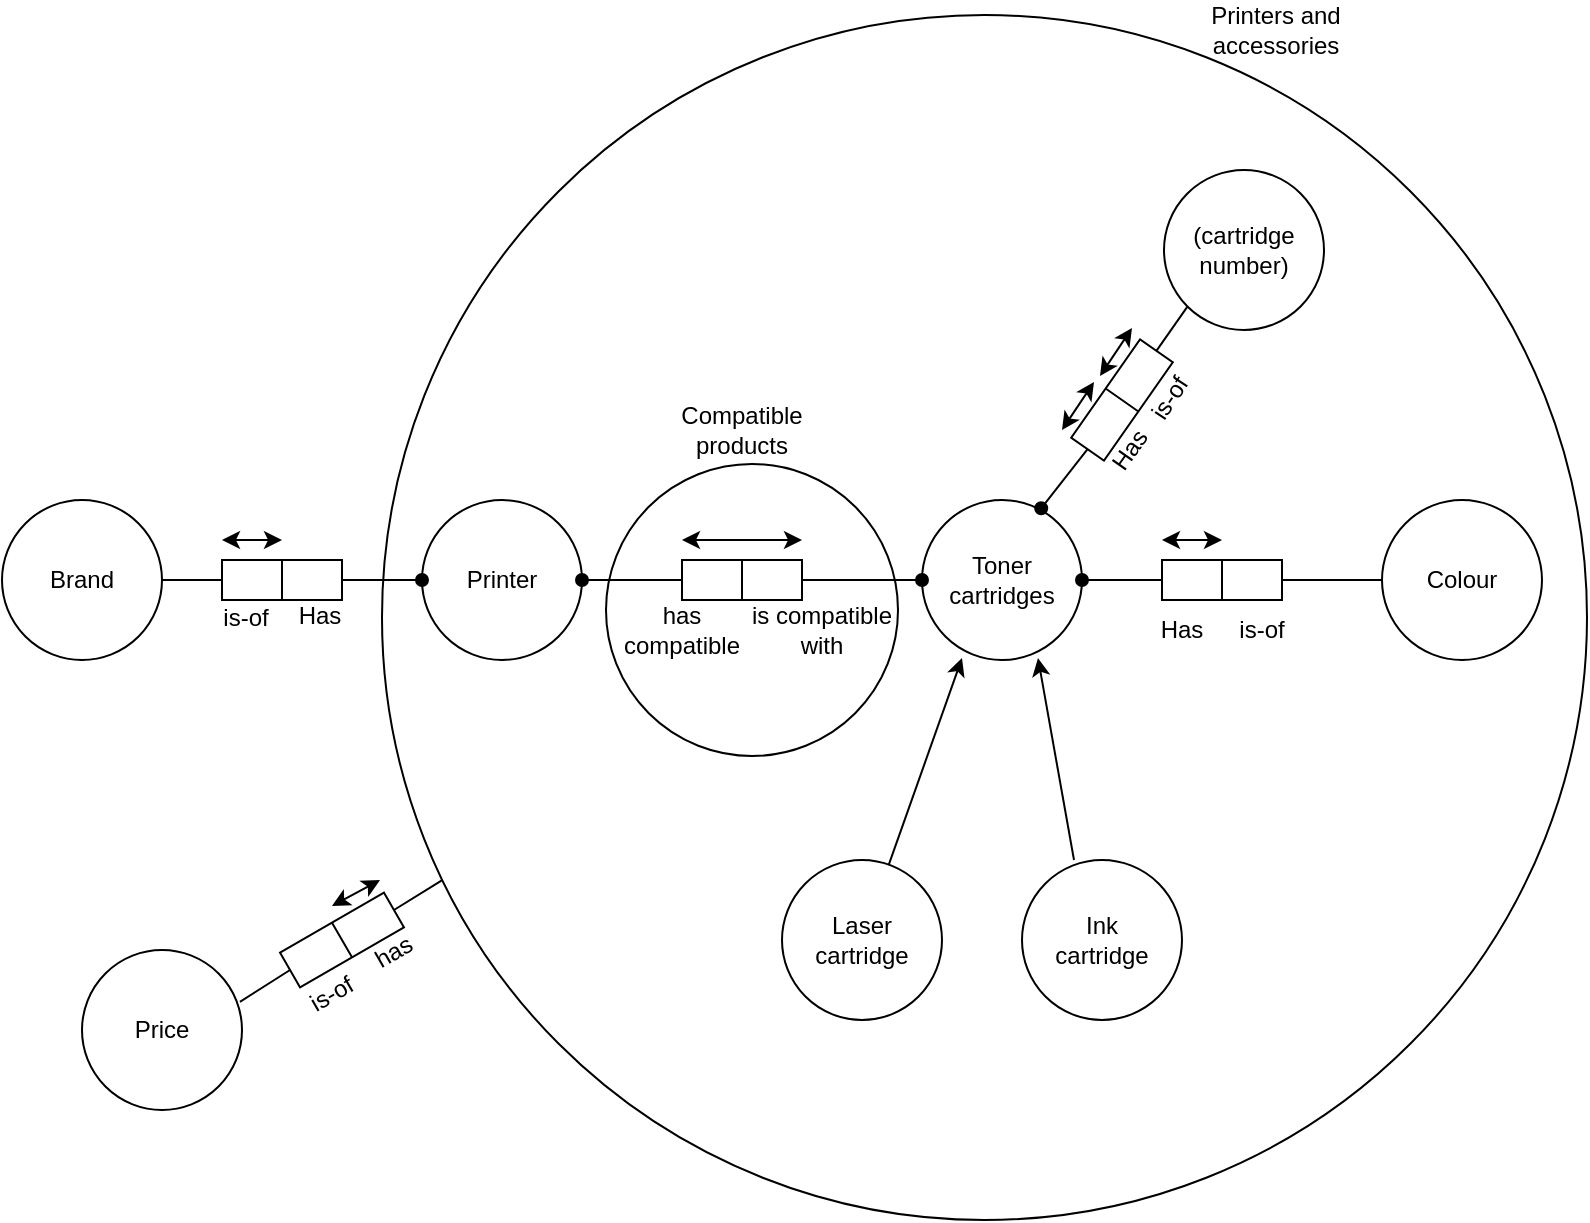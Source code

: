 <mxfile version="22.1.11" type="github">
  <diagram name="Page-1" id="5jQ6DaYwQfchR6-d_hJC">
    <mxGraphModel dx="997" dy="1323" grid="1" gridSize="10" guides="1" tooltips="1" connect="1" arrows="1" fold="1" page="1" pageScale="1" pageWidth="827" pageHeight="1169" math="0" shadow="0">
      <root>
        <mxCell id="0" />
        <mxCell id="1" parent="0" />
        <mxCell id="C2U7If8zWJpJN4vxUZfy-31" value="" style="ellipse;whiteSpace=wrap;html=1;aspect=fixed;" vertex="1" parent="1">
          <mxGeometry x="300" y="37.5" width="602.5" height="602.5" as="geometry" />
        </mxCell>
        <mxCell id="C2U7If8zWJpJN4vxUZfy-41" value="" style="ellipse;whiteSpace=wrap;html=1;aspect=fixed;" vertex="1" parent="1">
          <mxGeometry x="412" y="262" width="146" height="146" as="geometry" />
        </mxCell>
        <mxCell id="C2U7If8zWJpJN4vxUZfy-1" value="&lt;div&gt;Toner&lt;/div&gt;&lt;div&gt;cartridges&lt;/div&gt;" style="ellipse;whiteSpace=wrap;html=1;aspect=fixed;" vertex="1" parent="1">
          <mxGeometry x="570" y="280" width="80" height="80" as="geometry" />
        </mxCell>
        <mxCell id="C2U7If8zWJpJN4vxUZfy-2" value="&lt;div&gt;Laser &lt;br&gt;&lt;/div&gt;&lt;div&gt;cartridge&lt;br&gt;&lt;/div&gt;" style="ellipse;whiteSpace=wrap;html=1;aspect=fixed;" vertex="1" parent="1">
          <mxGeometry x="500" y="460" width="80" height="80" as="geometry" />
        </mxCell>
        <mxCell id="C2U7If8zWJpJN4vxUZfy-3" value="&lt;div&gt;Ink&lt;/div&gt;&lt;div&gt;cartridge&lt;br&gt;&lt;/div&gt;" style="ellipse;whiteSpace=wrap;html=1;aspect=fixed;" vertex="1" parent="1">
          <mxGeometry x="620" y="460" width="80" height="80" as="geometry" />
        </mxCell>
        <mxCell id="C2U7If8zWJpJN4vxUZfy-4" value="" style="endArrow=classic;html=1;rounded=0;entryX=0.25;entryY=0.988;entryDx=0;entryDy=0;entryPerimeter=0;" edge="1" parent="1" source="C2U7If8zWJpJN4vxUZfy-2" target="C2U7If8zWJpJN4vxUZfy-1">
          <mxGeometry width="50" height="50" relative="1" as="geometry">
            <mxPoint x="660" y="500" as="sourcePoint" />
            <mxPoint x="710" y="450" as="targetPoint" />
          </mxGeometry>
        </mxCell>
        <mxCell id="C2U7If8zWJpJN4vxUZfy-5" value="" style="endArrow=classic;html=1;rounded=0;entryX=0.725;entryY=0.988;entryDx=0;entryDy=0;entryPerimeter=0;exitX=0.325;exitY=0;exitDx=0;exitDy=0;exitPerimeter=0;" edge="1" parent="1" source="C2U7If8zWJpJN4vxUZfy-3" target="C2U7If8zWJpJN4vxUZfy-1">
          <mxGeometry width="50" height="50" relative="1" as="geometry">
            <mxPoint x="546" y="473" as="sourcePoint" />
            <mxPoint x="590" y="369" as="targetPoint" />
          </mxGeometry>
        </mxCell>
        <mxCell id="C2U7If8zWJpJN4vxUZfy-6" value="Colour" style="ellipse;whiteSpace=wrap;html=1;aspect=fixed;" vertex="1" parent="1">
          <mxGeometry x="800" y="280" width="80" height="80" as="geometry" />
        </mxCell>
        <mxCell id="C2U7If8zWJpJN4vxUZfy-8" value="" style="shape=process;whiteSpace=wrap;html=1;backgroundOutline=1;size=0.5;" vertex="1" parent="1">
          <mxGeometry x="690" y="310" width="60" height="20" as="geometry" />
        </mxCell>
        <mxCell id="C2U7If8zWJpJN4vxUZfy-9" value="" style="endArrow=none;html=1;rounded=0;exitX=1;exitY=0.5;exitDx=0;exitDy=0;entryX=0;entryY=0.5;entryDx=0;entryDy=0;startArrow=oval;startFill=1;" edge="1" parent="1" source="C2U7If8zWJpJN4vxUZfy-1" target="C2U7If8zWJpJN4vxUZfy-8">
          <mxGeometry width="50" height="50" relative="1" as="geometry">
            <mxPoint x="650" y="470" as="sourcePoint" />
            <mxPoint x="700" y="420" as="targetPoint" />
          </mxGeometry>
        </mxCell>
        <mxCell id="C2U7If8zWJpJN4vxUZfy-10" value="" style="endArrow=none;html=1;rounded=0;entryX=0;entryY=0.5;entryDx=0;entryDy=0;exitX=1;exitY=0.5;exitDx=0;exitDy=0;" edge="1" parent="1" source="C2U7If8zWJpJN4vxUZfy-8" target="C2U7If8zWJpJN4vxUZfy-6">
          <mxGeometry width="50" height="50" relative="1" as="geometry">
            <mxPoint x="650" y="470" as="sourcePoint" />
            <mxPoint x="700" y="420" as="targetPoint" />
          </mxGeometry>
        </mxCell>
        <mxCell id="C2U7If8zWJpJN4vxUZfy-11" value="Has" style="text;html=1;strokeColor=none;fillColor=none;align=center;verticalAlign=middle;whiteSpace=wrap;rounded=0;" vertex="1" parent="1">
          <mxGeometry x="670" y="330" width="60" height="30" as="geometry" />
        </mxCell>
        <mxCell id="C2U7If8zWJpJN4vxUZfy-12" value="is-of" style="text;html=1;strokeColor=none;fillColor=none;align=center;verticalAlign=middle;whiteSpace=wrap;rounded=0;" vertex="1" parent="1">
          <mxGeometry x="710" y="330" width="60" height="30" as="geometry" />
        </mxCell>
        <mxCell id="C2U7If8zWJpJN4vxUZfy-13" value="" style="endArrow=classic;startArrow=classic;html=1;rounded=0;" edge="1" parent="1">
          <mxGeometry width="50" height="50" relative="1" as="geometry">
            <mxPoint x="690" y="300" as="sourcePoint" />
            <mxPoint x="720" y="300" as="targetPoint" />
          </mxGeometry>
        </mxCell>
        <mxCell id="C2U7If8zWJpJN4vxUZfy-14" value="&lt;div&gt;Printer&lt;/div&gt;" style="ellipse;whiteSpace=wrap;html=1;aspect=fixed;" vertex="1" parent="1">
          <mxGeometry x="320" y="280" width="80" height="80" as="geometry" />
        </mxCell>
        <mxCell id="C2U7If8zWJpJN4vxUZfy-15" value="" style="shape=process;whiteSpace=wrap;html=1;backgroundOutline=1;size=0.5;" vertex="1" parent="1">
          <mxGeometry x="450" y="310" width="60" height="20" as="geometry" />
        </mxCell>
        <mxCell id="C2U7If8zWJpJN4vxUZfy-16" value="" style="endArrow=none;html=1;rounded=0;exitX=1;exitY=0.5;exitDx=0;exitDy=0;entryX=0;entryY=0.5;entryDx=0;entryDy=0;startArrow=oval;startFill=1;" edge="1" parent="1" target="C2U7If8zWJpJN4vxUZfy-15">
          <mxGeometry width="50" height="50" relative="1" as="geometry">
            <mxPoint x="400" y="320" as="sourcePoint" />
            <mxPoint x="460" y="420" as="targetPoint" />
          </mxGeometry>
        </mxCell>
        <mxCell id="C2U7If8zWJpJN4vxUZfy-17" value="" style="endArrow=oval;html=1;rounded=0;entryX=0;entryY=0.5;entryDx=0;entryDy=0;exitX=1;exitY=0.5;exitDx=0;exitDy=0;endFill=1;" edge="1" parent="1" source="C2U7If8zWJpJN4vxUZfy-15" target="C2U7If8zWJpJN4vxUZfy-1">
          <mxGeometry width="50" height="50" relative="1" as="geometry">
            <mxPoint x="410" y="470" as="sourcePoint" />
            <mxPoint x="560" y="320" as="targetPoint" />
          </mxGeometry>
        </mxCell>
        <mxCell id="C2U7If8zWJpJN4vxUZfy-18" value="has compatible" style="text;html=1;strokeColor=none;fillColor=none;align=center;verticalAlign=middle;whiteSpace=wrap;rounded=0;" vertex="1" parent="1">
          <mxGeometry x="420" y="330" width="60" height="30" as="geometry" />
        </mxCell>
        <mxCell id="C2U7If8zWJpJN4vxUZfy-19" value="is compatible with" style="text;html=1;strokeColor=none;fillColor=none;align=center;verticalAlign=middle;whiteSpace=wrap;rounded=0;rotation=0;" vertex="1" parent="1">
          <mxGeometry x="480" y="320" width="80" height="50" as="geometry" />
        </mxCell>
        <mxCell id="C2U7If8zWJpJN4vxUZfy-21" value="(cartridge number)" style="ellipse;whiteSpace=wrap;html=1;aspect=fixed;" vertex="1" parent="1">
          <mxGeometry x="691" y="115" width="80" height="80" as="geometry" />
        </mxCell>
        <mxCell id="C2U7If8zWJpJN4vxUZfy-22" value="" style="shape=process;whiteSpace=wrap;html=1;backgroundOutline=1;size=0.5;rotation=-55;" vertex="1" parent="1">
          <mxGeometry x="640" y="220" width="60" height="20" as="geometry" />
        </mxCell>
        <mxCell id="C2U7If8zWJpJN4vxUZfy-23" value="" style="endArrow=none;html=1;rounded=0;exitX=0.745;exitY=0.052;exitDx=0;exitDy=0;entryX=0;entryY=0.5;entryDx=0;entryDy=0;startArrow=oval;startFill=1;exitPerimeter=0;" edge="1" parent="1" target="C2U7If8zWJpJN4vxUZfy-22" source="C2U7If8zWJpJN4vxUZfy-1">
          <mxGeometry width="50" height="50" relative="1" as="geometry">
            <mxPoint x="560" y="130" as="sourcePoint" />
            <mxPoint x="620" y="230" as="targetPoint" />
          </mxGeometry>
        </mxCell>
        <mxCell id="C2U7If8zWJpJN4vxUZfy-24" value="" style="endArrow=none;html=1;rounded=0;entryX=0;entryY=1;entryDx=0;entryDy=0;exitX=1;exitY=0.5;exitDx=0;exitDy=0;" edge="1" parent="1" source="C2U7If8zWJpJN4vxUZfy-22" target="C2U7If8zWJpJN4vxUZfy-21">
          <mxGeometry width="50" height="50" relative="1" as="geometry">
            <mxPoint x="570" y="280" as="sourcePoint" />
            <mxPoint x="620" y="230" as="targetPoint" />
          </mxGeometry>
        </mxCell>
        <mxCell id="C2U7If8zWJpJN4vxUZfy-25" value="Has" style="text;html=1;strokeColor=none;fillColor=none;align=center;verticalAlign=middle;whiteSpace=wrap;rounded=0;rotation=-54.9;" vertex="1" parent="1">
          <mxGeometry x="644" y="240" width="60" height="30" as="geometry" />
        </mxCell>
        <mxCell id="C2U7If8zWJpJN4vxUZfy-26" value="is-of" style="text;html=1;strokeColor=none;fillColor=none;align=center;verticalAlign=middle;whiteSpace=wrap;rounded=0;rotation=-56.5;" vertex="1" parent="1">
          <mxGeometry x="664" y="214" width="60" height="30" as="geometry" />
        </mxCell>
        <mxCell id="C2U7If8zWJpJN4vxUZfy-27" value="" style="endArrow=classic;startArrow=classic;html=1;rounded=0;" edge="1" parent="1">
          <mxGeometry width="50" height="50" relative="1" as="geometry">
            <mxPoint x="640" y="245" as="sourcePoint" />
            <mxPoint x="656" y="221" as="targetPoint" />
          </mxGeometry>
        </mxCell>
        <mxCell id="C2U7If8zWJpJN4vxUZfy-29" value="" style="endArrow=classic;startArrow=classic;html=1;rounded=0;" edge="1" parent="1">
          <mxGeometry width="50" height="50" relative="1" as="geometry">
            <mxPoint x="450" y="300" as="sourcePoint" />
            <mxPoint x="510" y="300" as="targetPoint" />
          </mxGeometry>
        </mxCell>
        <mxCell id="C2U7If8zWJpJN4vxUZfy-33" value="Brand" style="ellipse;whiteSpace=wrap;html=1;aspect=fixed;" vertex="1" parent="1">
          <mxGeometry x="110" y="280" width="80" height="80" as="geometry" />
        </mxCell>
        <mxCell id="C2U7If8zWJpJN4vxUZfy-34" value="" style="shape=process;whiteSpace=wrap;html=1;backgroundOutline=1;size=0.5;rotation=-180;" vertex="1" parent="1">
          <mxGeometry x="220" y="310" width="60" height="20" as="geometry" />
        </mxCell>
        <mxCell id="C2U7If8zWJpJN4vxUZfy-35" value="" style="endArrow=none;html=1;rounded=0;entryX=1;entryY=0.5;entryDx=0;entryDy=0;exitX=1;exitY=0.5;exitDx=0;exitDy=0;" edge="1" parent="1" source="C2U7If8zWJpJN4vxUZfy-34" target="C2U7If8zWJpJN4vxUZfy-33">
          <mxGeometry width="50" height="50" relative="1" as="geometry">
            <mxPoint x="350" y="320" as="sourcePoint" />
            <mxPoint x="400" y="270" as="targetPoint" />
          </mxGeometry>
        </mxCell>
        <mxCell id="C2U7If8zWJpJN4vxUZfy-36" value="Has" style="text;html=1;strokeColor=none;fillColor=none;align=center;verticalAlign=middle;whiteSpace=wrap;rounded=0;rotation=0;" vertex="1" parent="1">
          <mxGeometry x="239" y="323" width="60" height="30" as="geometry" />
        </mxCell>
        <mxCell id="C2U7If8zWJpJN4vxUZfy-37" value="is-of" style="text;html=1;strokeColor=none;fillColor=none;align=center;verticalAlign=middle;whiteSpace=wrap;rounded=0;rotation=0;" vertex="1" parent="1">
          <mxGeometry x="202" y="324" width="60" height="30" as="geometry" />
        </mxCell>
        <mxCell id="C2U7If8zWJpJN4vxUZfy-38" value="" style="endArrow=classic;startArrow=classic;html=1;rounded=0;" edge="1" parent="1">
          <mxGeometry width="50" height="50" relative="1" as="geometry">
            <mxPoint x="250" y="300" as="sourcePoint" />
            <mxPoint x="220" y="300" as="targetPoint" />
          </mxGeometry>
        </mxCell>
        <mxCell id="C2U7If8zWJpJN4vxUZfy-39" value="" style="endArrow=none;html=1;rounded=0;exitX=0;exitY=0.5;exitDx=0;exitDy=0;entryX=0;entryY=0.5;entryDx=0;entryDy=0;startArrow=oval;startFill=1;" edge="1" parent="1" source="C2U7If8zWJpJN4vxUZfy-14" target="C2U7If8zWJpJN4vxUZfy-34">
          <mxGeometry width="50" height="50" relative="1" as="geometry">
            <mxPoint x="430" y="290" as="sourcePoint" />
            <mxPoint x="480" y="240" as="targetPoint" />
          </mxGeometry>
        </mxCell>
        <mxCell id="C2U7If8zWJpJN4vxUZfy-40" value="Printers and accessories" style="text;html=1;strokeColor=none;fillColor=none;align=center;verticalAlign=middle;whiteSpace=wrap;rounded=0;" vertex="1" parent="1">
          <mxGeometry x="704" y="30" width="86" height="30" as="geometry" />
        </mxCell>
        <mxCell id="C2U7If8zWJpJN4vxUZfy-42" value="Compatible products" style="text;html=1;strokeColor=none;fillColor=none;align=center;verticalAlign=middle;whiteSpace=wrap;rounded=0;" vertex="1" parent="1">
          <mxGeometry x="450" y="230" width="60" height="30" as="geometry" />
        </mxCell>
        <mxCell id="C2U7If8zWJpJN4vxUZfy-43" value="Price" style="ellipse;whiteSpace=wrap;html=1;aspect=fixed;" vertex="1" parent="1">
          <mxGeometry x="150" y="505" width="80" height="80" as="geometry" />
        </mxCell>
        <mxCell id="C2U7If8zWJpJN4vxUZfy-45" value="" style="shape=process;whiteSpace=wrap;html=1;backgroundOutline=1;size=0.5;rotation=-210;" vertex="1" parent="1">
          <mxGeometry x="250" y="490" width="60" height="20" as="geometry" />
        </mxCell>
        <mxCell id="C2U7If8zWJpJN4vxUZfy-46" value="" style="endArrow=none;html=1;rounded=0;exitX=0;exitY=0.5;exitDx=0;exitDy=0;entryX=0.05;entryY=0.718;entryDx=0;entryDy=0;entryPerimeter=0;" edge="1" parent="1" source="C2U7If8zWJpJN4vxUZfy-45" target="C2U7If8zWJpJN4vxUZfy-31">
          <mxGeometry width="50" height="50" relative="1" as="geometry">
            <mxPoint x="300" y="500" as="sourcePoint" />
            <mxPoint x="350" y="450" as="targetPoint" />
          </mxGeometry>
        </mxCell>
        <mxCell id="C2U7If8zWJpJN4vxUZfy-47" value="" style="endArrow=none;html=1;rounded=0;exitX=1;exitY=0.5;exitDx=0;exitDy=0;entryX=0.987;entryY=0.324;entryDx=0;entryDy=0;entryPerimeter=0;" edge="1" parent="1" source="C2U7If8zWJpJN4vxUZfy-45" target="C2U7If8zWJpJN4vxUZfy-43">
          <mxGeometry width="50" height="50" relative="1" as="geometry">
            <mxPoint x="300" y="500" as="sourcePoint" />
            <mxPoint x="350" y="450" as="targetPoint" />
          </mxGeometry>
        </mxCell>
        <mxCell id="C2U7If8zWJpJN4vxUZfy-50" value="" style="endArrow=classic;startArrow=classic;html=1;rounded=0;" edge="1" parent="1">
          <mxGeometry width="50" height="50" relative="1" as="geometry">
            <mxPoint x="659" y="218" as="sourcePoint" />
            <mxPoint x="675" y="194" as="targetPoint" />
          </mxGeometry>
        </mxCell>
        <mxCell id="C2U7If8zWJpJN4vxUZfy-51" value="&lt;div&gt;is-of&lt;/div&gt;" style="text;html=1;strokeColor=none;fillColor=none;align=center;verticalAlign=middle;whiteSpace=wrap;rounded=0;rotation=-30;" vertex="1" parent="1">
          <mxGeometry x="245" y="512" width="60" height="30" as="geometry" />
        </mxCell>
        <mxCell id="C2U7If8zWJpJN4vxUZfy-52" value="has" style="text;html=1;strokeColor=none;fillColor=none;align=center;verticalAlign=middle;whiteSpace=wrap;rounded=0;rotation=-30;" vertex="1" parent="1">
          <mxGeometry x="276" y="491" width="60" height="30" as="geometry" />
        </mxCell>
        <mxCell id="C2U7If8zWJpJN4vxUZfy-53" value="" style="endArrow=classic;startArrow=classic;html=1;rounded=0;" edge="1" parent="1">
          <mxGeometry width="50" height="50" relative="1" as="geometry">
            <mxPoint x="275" y="483" as="sourcePoint" />
            <mxPoint x="299" y="470" as="targetPoint" />
          </mxGeometry>
        </mxCell>
      </root>
    </mxGraphModel>
  </diagram>
</mxfile>
